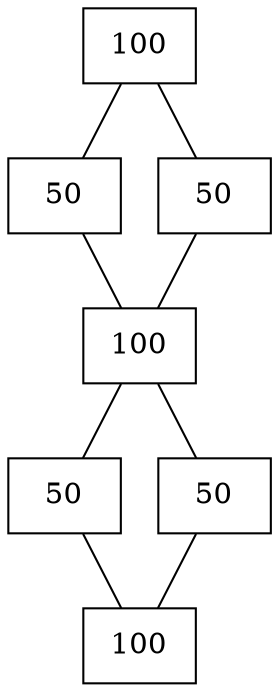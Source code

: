 graph G {
	node [shape=box];
	a -- b1 -- c -- d1 -- e;
	a -- b2 -- c -- d2 -- e;
	a [label=100];
	b1 [label=50];
	b2 [label=50];
	c [label=100];
	d1 [label=50];
	d2 [label=50];
	e [label=100];
}
